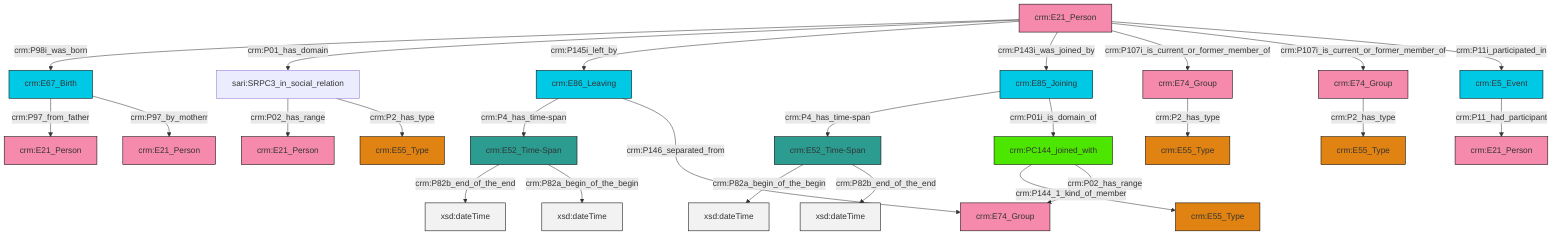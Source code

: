 graph TD
classDef Literal fill:#f2f2f2,stroke:#000000;
classDef CRM_Entity fill:#FFFFFF,stroke:#000000;
classDef Temporal_Entity fill:#00C9E6, stroke:#000000;
classDef Type fill:#E18312, stroke:#000000;
classDef Time-Span fill:#2C9C91, stroke:#000000;
classDef Appellation fill:#FFEB7F, stroke:#000000;
classDef Place fill:#008836, stroke:#000000;
classDef Persistent_Item fill:#B266B2, stroke:#000000;
classDef Conceptual_Object fill:#FFD700, stroke:#000000;
classDef Physical_Thing fill:#D2B48C, stroke:#000000;
classDef Actor fill:#f58aad, stroke:#000000;
classDef PC_Classes fill:#4ce600, stroke:#000000;
classDef Multi fill:#cccccc,stroke:#000000;

2["crm:PC144_joined_with"]:::PC_Classes -->|crm:P144_1_kind_of_member| 0["crm:E55_Type"]:::Type
7["crm:E21_Person"]:::Actor -->|crm:P98i_was_born| 5["crm:E67_Birth"]:::Temporal_Entity
8["crm:E52_Time-Span"]:::Time-Span -->|crm:P82b_end_of_the_end| 9[xsd:dateTime]:::Literal
10["crm:E52_Time-Span"]:::Time-Span -->|crm:P82a_begin_of_the_begin| 11[xsd:dateTime]:::Literal
7["crm:E21_Person"]:::Actor -->|crm:P01_has_domain| 16["sari:SRPC3_in_social_relation"]:::Default
17["crm:E74_Group"]:::Actor -->|crm:P2_has_type| 3["crm:E55_Type"]:::Type
7["crm:E21_Person"]:::Actor -->|crm:P145i_left_by| 18["crm:E86_Leaving"]:::Temporal_Entity
16["sari:SRPC3_in_social_relation"]:::Default -->|crm:P02_has_range| 19["crm:E21_Person"]:::Actor
16["sari:SRPC3_in_social_relation"]:::Default -->|crm:P2_has_type| 24["crm:E55_Type"]:::Type
7["crm:E21_Person"]:::Actor -->|crm:P143i_was_joined_by| 14["crm:E85_Joining"]:::Temporal_Entity
14["crm:E85_Joining"]:::Temporal_Entity -->|crm:P4_has_time-span| 10["crm:E52_Time-Span"]:::Time-Span
7["crm:E21_Person"]:::Actor -->|crm:P107i_is_current_or_former_member_of| 26["crm:E74_Group"]:::Actor
5["crm:E67_Birth"]:::Temporal_Entity -->|crm:P97_from_father| 28["crm:E21_Person"]:::Actor
29["crm:E5_Event"]:::Temporal_Entity -->|crm:P11_had_participant| 30["crm:E21_Person"]:::Actor
26["crm:E74_Group"]:::Actor -->|crm:P2_has_type| 20["crm:E55_Type"]:::Type
10["crm:E52_Time-Span"]:::Time-Span -->|crm:P82b_end_of_the_end| 32[xsd:dateTime]:::Literal
7["crm:E21_Person"]:::Actor -->|crm:P107i_is_current_or_former_member_of| 17["crm:E74_Group"]:::Actor
2["crm:PC144_joined_with"]:::PC_Classes -->|crm:P02_has_range| 33["crm:E74_Group"]:::Actor
18["crm:E86_Leaving"]:::Temporal_Entity -->|crm:P4_has_time-span| 8["crm:E52_Time-Span"]:::Time-Span
14["crm:E85_Joining"]:::Temporal_Entity -->|crm:P01i_is_domain_of| 2["crm:PC144_joined_with"]:::PC_Classes
18["crm:E86_Leaving"]:::Temporal_Entity -->|crm:P146_separated_from| 33["crm:E74_Group"]:::Actor
7["crm:E21_Person"]:::Actor -->|crm:P11i_participated_in| 29["crm:E5_Event"]:::Temporal_Entity
5["crm:E67_Birth"]:::Temporal_Entity -->|crm:P97_by_motherr| 22["crm:E21_Person"]:::Actor
8["crm:E52_Time-Span"]:::Time-Span -->|crm:P82a_begin_of_the_begin| 44[xsd:dateTime]:::Literal